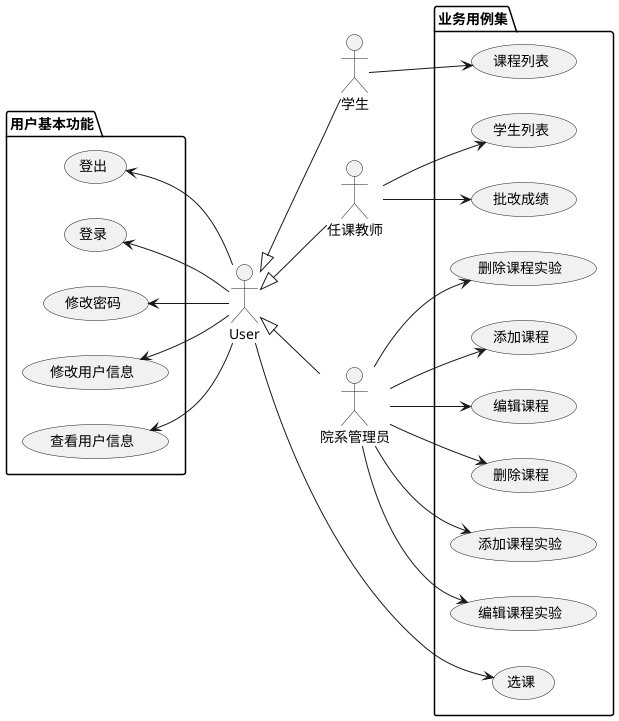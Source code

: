 @startuml 用例图
left to right direction
:User: 
:学生: as student
:任课教师: as teacher
:院系管理员: as admin
package 用户基本功能{
    (查看用户信息) as showUser
    (修改用户信息) as updateUser
    (修改密码) as updatePwd
    (登录) as login
    (登出) as logout
    User -up-> showUser
    User -up-> updateUser
    User -up-> updatePwd
    User -up-> login
    User -up-> logout
}
package 业务用例集{
    (选课) as singCourse
    (课程列表) as getClassList
    (学生列表) as GetStudents
    (批改成绩) as setGrade
    (添加课程实验) as addCourseTask
    (编辑课程实验) as ediCourseTask
    (删除课程实验) as delCourseTask
    (添加课程) as addCourse
    (编辑课程) as ediCourse
    (删除课程) as delCourse
    student --> getClassList
    User --> singCourse
    teacher --> GetStudents
    teacher --> setGrade
    admin --> addCourseTask
    admin --> ediCourseTask
    admin --> delCourseTask
    admin --> addCourse
    admin --> ediCourse
    admin --> delCourse
}
student -up-|> User
teacher -up-|> User
admin -up-|> User
@enduml